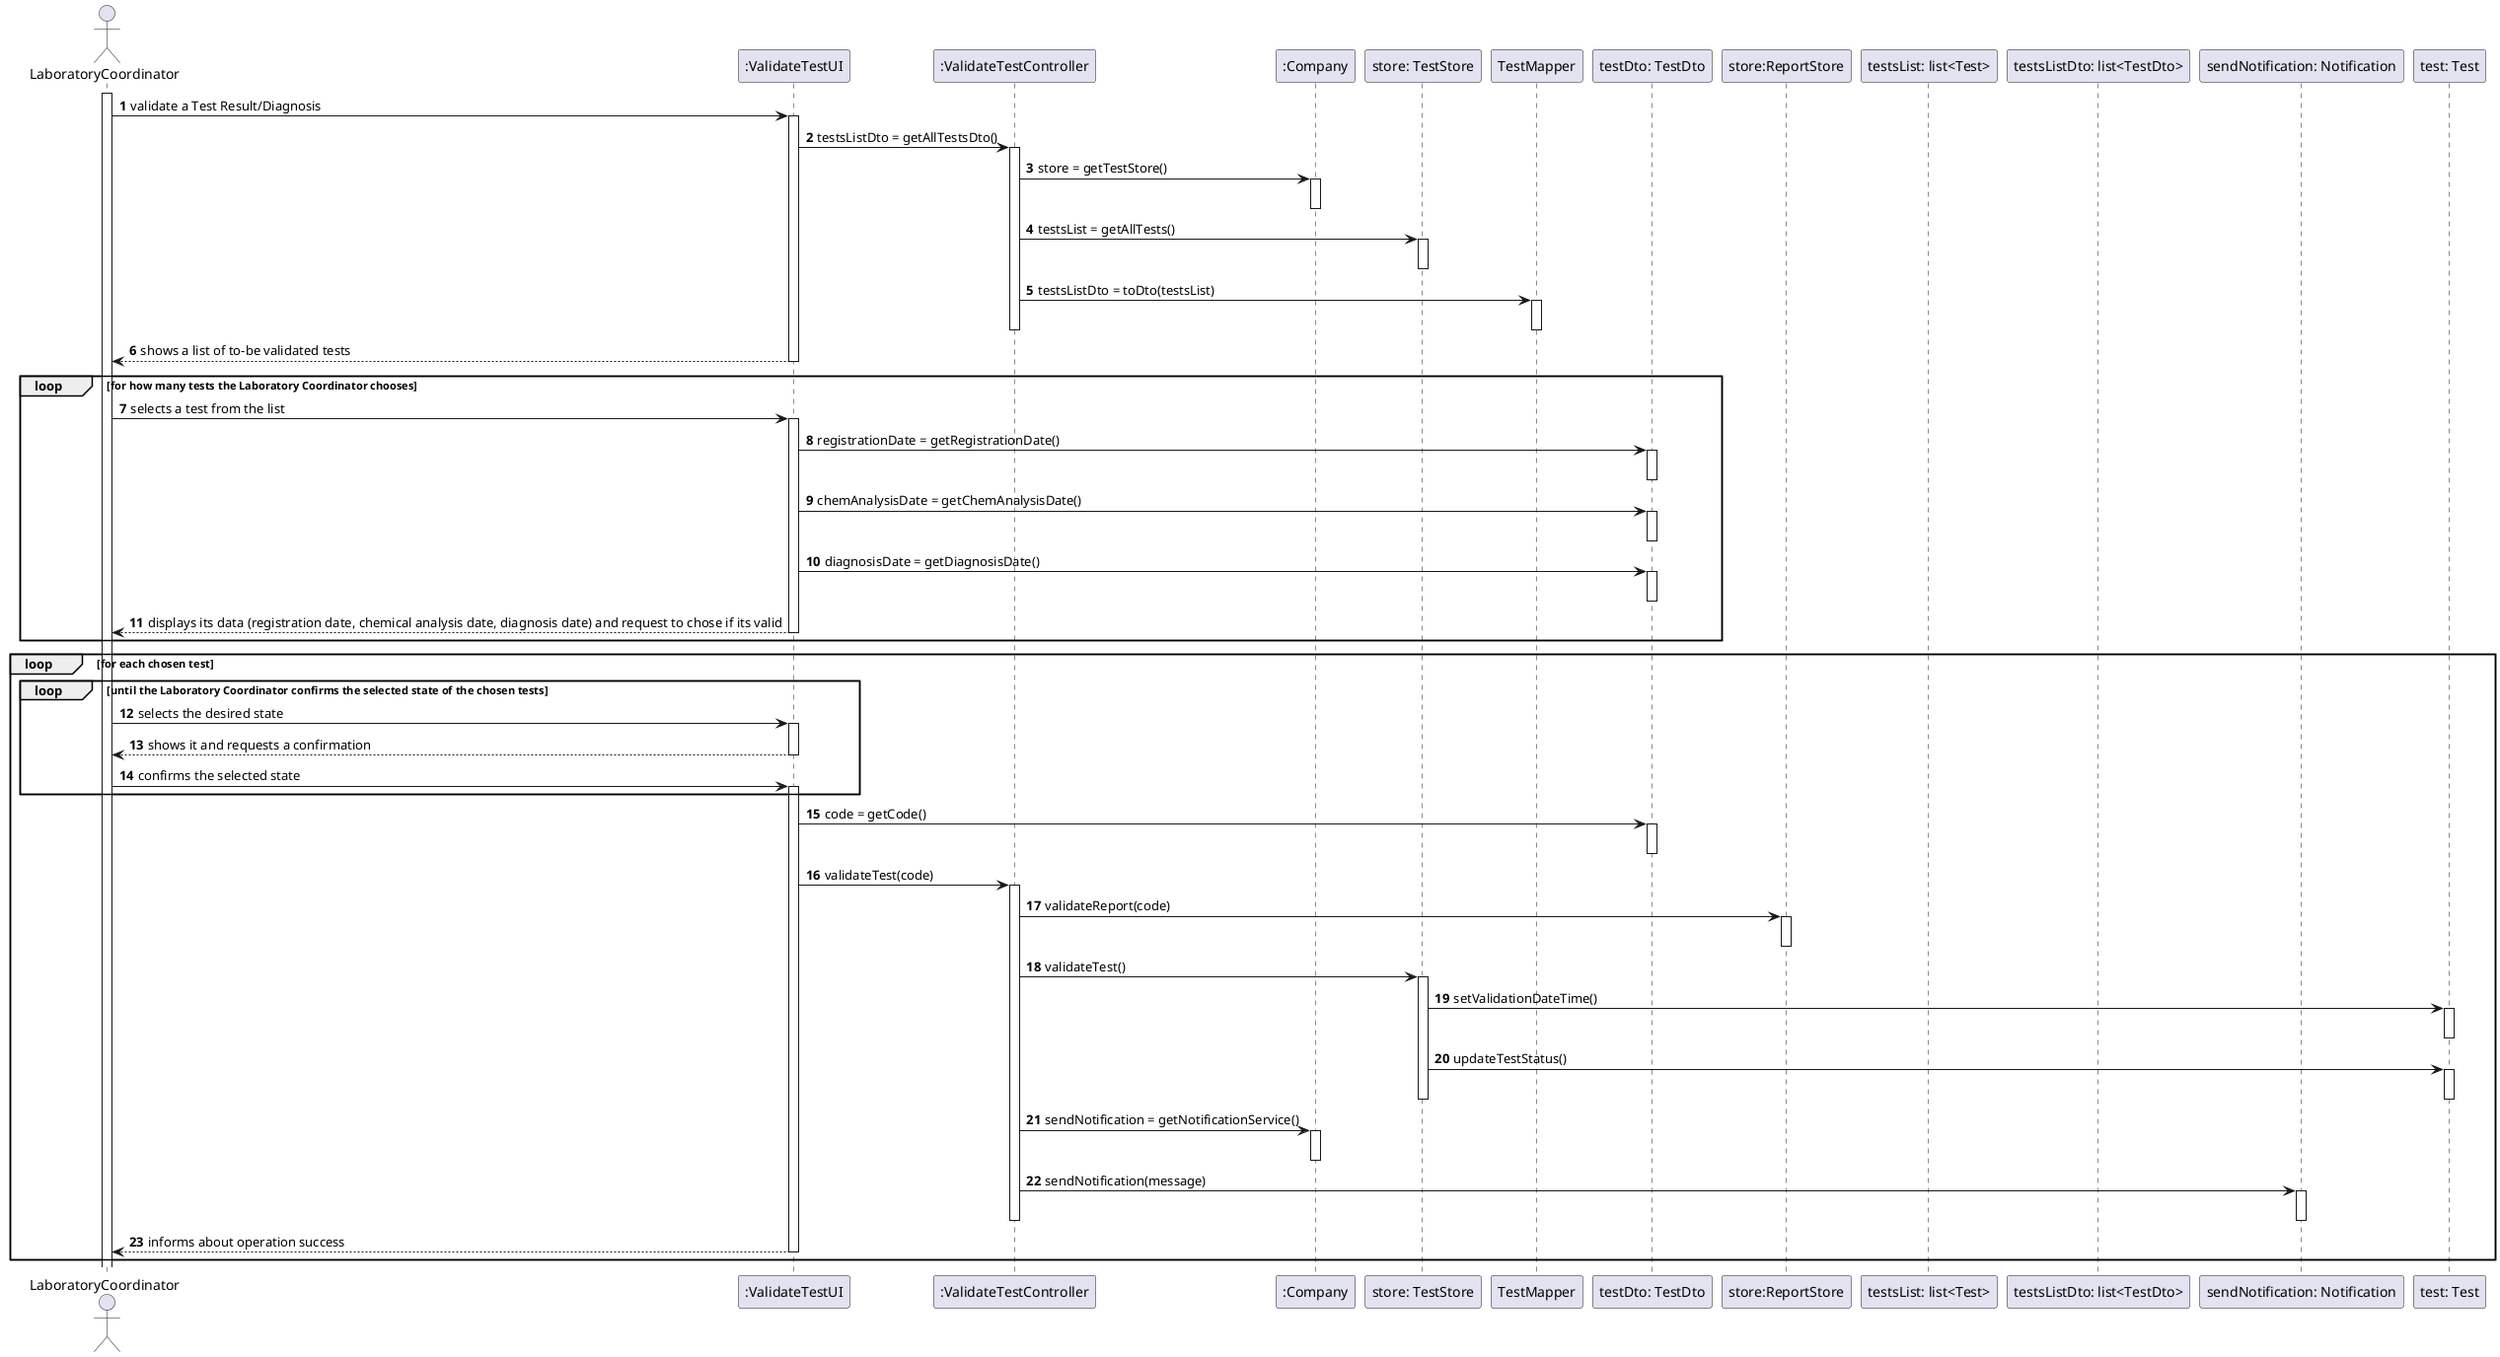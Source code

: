 @startuml
autonumber

actor "LaboratoryCoordinator" as labC
activate labC

participant ":ValidateTestUI" as validateTestUI
participant ":ValidateTestController" as validateTestCont
participant ":Company" as comp
participant "store: TestStore" as TestStore
participant "TestMapper" as TestMapper
participant "testDto: TestDto" as TestDto
participant "store:ReportStore" as ReportStore
participant "testsList: list<Test>" as testsList
participant "testsListDto: list<TestDto>" as testsListDto
participant "sendNotification: Notification" as notification
participant "test: Test" as test


labC -> validateTestUI : validate a Test Result/Diagnosis


activate validateTestUI
validateTestUI -> validateTestCont: testsListDto = getAllTestsDto()


activate validateTestCont


validateTestCont -> comp : store = getTestStore()
activate comp
deactivate comp


validateTestCont -> TestStore : testsList = getAllTests()
activate TestStore
deactivate TestStore


validateTestCont -> TestMapper : testsListDto = toDto(testsList)
activate TestMapper
deactivate TestMapper


deactivate validateTestCont


validateTestUI --> labC : shows a list of to-be validated tests
deactivate validateTestUI


loop for how many tests the Laboratory Coordinator chooses
labC -> validateTestUI : selects a test from the list
activate validateTestUI


validateTestUI -> TestDto : registrationDate = getRegistrationDate()
activate TestDto
deactivate TestDto


validateTestUI -> TestDto : chemAnalysisDate = getChemAnalysisDate()
activate TestDto
deactivate TestDto


validateTestUI -> TestDto : diagnosisDate = getDiagnosisDate()
activate TestDto
deactivate TestDto


validateTestUI --> labC : displays its data (registration date, chemical analysis date, diagnosis date) and request to chose if its valid
deactivate validateTestUI
end




deactivate validateTestUI

loop for each chosen test

loop until the Laboratory Coordinator confirms the selected state of the chosen tests
labC -> validateTestUI : selects the desired state
activate validateTestUI


validateTestUI --> labC : shows it and requests a confirmation
deactivate validateTestUI

labC -> validateTestUI : confirms the selected state
activate validateTestUI
end


validateTestUI -> TestDto : code = getCode()
activate TestDto
deactivate TestDto


validateTestUI -> validateTestCont : validateTest(code)


activate validateTestCont
validateTestCont -> ReportStore : validateReport(code)
activate ReportStore
deactivate ReportStore

validateTestCont -> TestStore : validateTest()
activate TestStore


TestStore -> test : setValidationDateTime()
activate test
deactivate test


TestStore -> test : updateTestStatus()
activate test
deactivate test
deactivate TestStore


validateTestCont -> comp: sendNotification = getNotificationService()
activate comp
deactivate comp

validateTestCont -> notification: sendNotification(message)
activate notification
deactivate notification
deactivate validateTestCont


validateTestUI --> labC : informs about operation success
deactivate validateTestCont
deactivate validateTestUI

end
@enduml